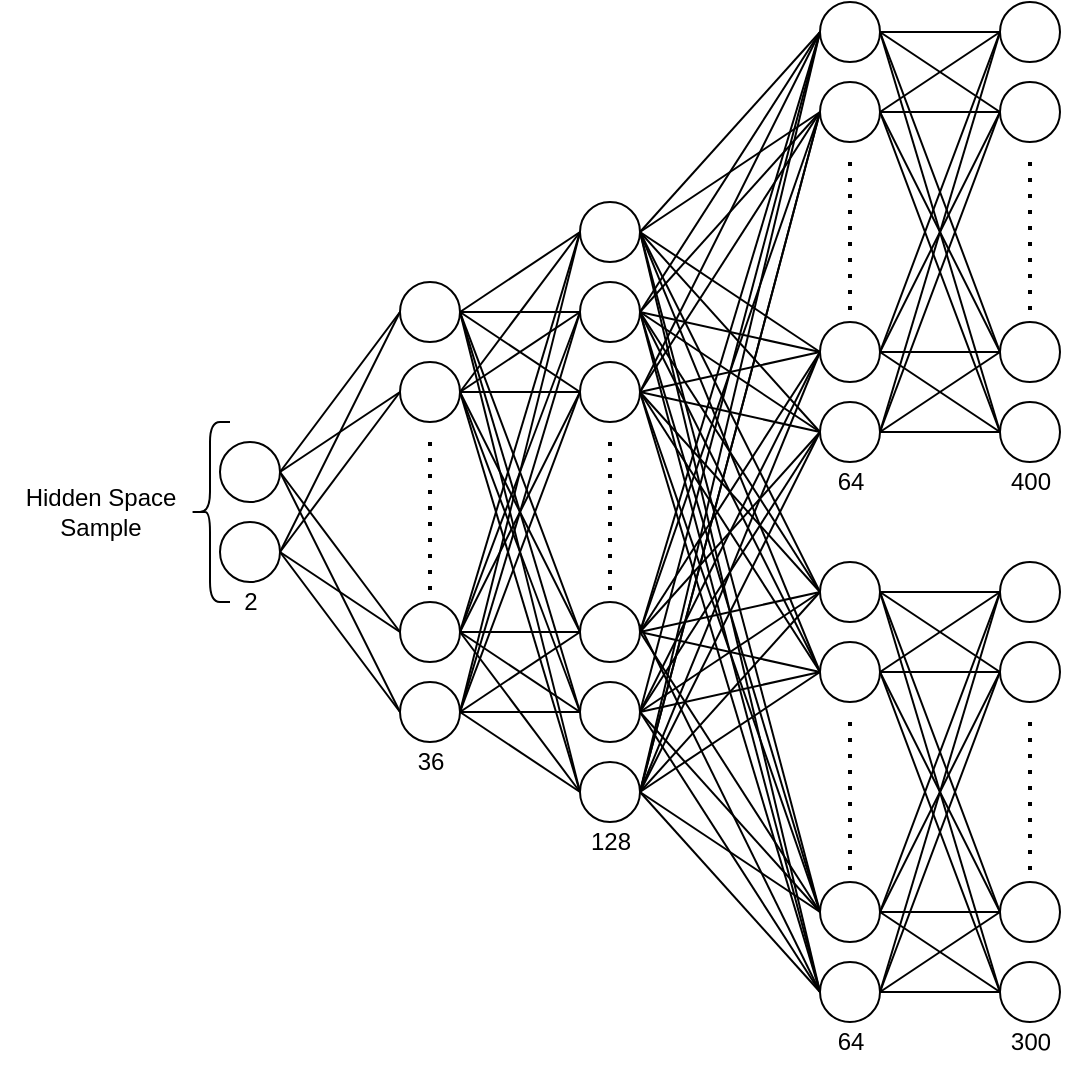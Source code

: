 <mxfile version="17.4.6" type="device"><diagram id="IT5cxqpzOePFAuqnnDEL" name="Page-1"><mxGraphModel dx="1391" dy="895" grid="1" gridSize="10" guides="1" tooltips="1" connect="1" arrows="1" fold="1" page="1" pageScale="1" pageWidth="850" pageHeight="1100" math="0" shadow="0"><root><mxCell id="0"/><mxCell id="1" parent="0"/><mxCell id="Af3gQyIuEF3kAwxrog7w-8" value="" style="group;rotation=-180;" parent="1" vertex="1" connectable="0"><mxGeometry x="330" y="140" width="30" height="110" as="geometry"/></mxCell><mxCell id="Af3gQyIuEF3kAwxrog7w-4" value="" style="ellipse;whiteSpace=wrap;html=1;aspect=fixed;rotation=-180;" parent="Af3gQyIuEF3kAwxrog7w-8" vertex="1"><mxGeometry y="80" width="30" height="30" as="geometry"/></mxCell><mxCell id="Af3gQyIuEF3kAwxrog7w-5" value="" style="ellipse;whiteSpace=wrap;html=1;aspect=fixed;rotation=-180;" parent="Af3gQyIuEF3kAwxrog7w-8" vertex="1"><mxGeometry y="40" width="30" height="30" as="geometry"/></mxCell><mxCell id="Af3gQyIuEF3kAwxrog7w-6" value="" style="ellipse;whiteSpace=wrap;html=1;aspect=fixed;rotation=-180;" parent="Af3gQyIuEF3kAwxrog7w-8" vertex="1"><mxGeometry width="30" height="30" as="geometry"/></mxCell><mxCell id="Af3gQyIuEF3kAwxrog7w-9" value="" style="group;rotation=-180;" parent="1" vertex="1" connectable="0"><mxGeometry x="330" y="340" width="30" height="110" as="geometry"/></mxCell><mxCell id="Af3gQyIuEF3kAwxrog7w-1" value="" style="ellipse;whiteSpace=wrap;html=1;aspect=fixed;rotation=-180;" parent="Af3gQyIuEF3kAwxrog7w-9" vertex="1"><mxGeometry y="80" width="30" height="30" as="geometry"/></mxCell><mxCell id="Af3gQyIuEF3kAwxrog7w-2" value="" style="ellipse;whiteSpace=wrap;html=1;aspect=fixed;rotation=-180;" parent="Af3gQyIuEF3kAwxrog7w-9" vertex="1"><mxGeometry y="40" width="30" height="30" as="geometry"/></mxCell><mxCell id="Af3gQyIuEF3kAwxrog7w-3" value="" style="ellipse;whiteSpace=wrap;html=1;aspect=fixed;rotation=-180;" parent="Af3gQyIuEF3kAwxrog7w-9" vertex="1"><mxGeometry width="30" height="30" as="geometry"/></mxCell><mxCell id="Af3gQyIuEF3kAwxrog7w-10" value="" style="endArrow=none;dashed=1;html=1;dashPattern=1 3;strokeWidth=2;rounded=0;" parent="1" edge="1"><mxGeometry width="50" height="50" relative="1" as="geometry"><mxPoint x="345" y="260" as="sourcePoint"/><mxPoint x="345" y="340" as="targetPoint"/></mxGeometry></mxCell><mxCell id="Af3gQyIuEF3kAwxrog7w-144" style="edgeStyle=none;orthogonalLoop=1;jettySize=auto;html=1;exitX=1;exitY=0.5;exitDx=0;exitDy=0;entryX=0;entryY=0.5;entryDx=0;entryDy=0;endArrow=none;endFill=0;strokeColor=default;" parent="1" source="Af3gQyIuEF3kAwxrog7w-31" target="Af3gQyIuEF3kAwxrog7w-4" edge="1"><mxGeometry relative="1" as="geometry"/></mxCell><mxCell id="Af3gQyIuEF3kAwxrog7w-156" style="edgeStyle=none;orthogonalLoop=1;jettySize=auto;html=1;exitX=1;exitY=0.5;exitDx=0;exitDy=0;entryX=0;entryY=0.5;entryDx=0;entryDy=0;endArrow=none;endFill=0;strokeColor=default;" parent="1" source="Af3gQyIuEF3kAwxrog7w-31" target="Af3gQyIuEF3kAwxrog7w-5" edge="1"><mxGeometry relative="1" as="geometry"/></mxCell><mxCell id="Af3gQyIuEF3kAwxrog7w-157" style="edgeStyle=none;orthogonalLoop=1;jettySize=auto;html=1;exitX=1;exitY=0.5;exitDx=0;exitDy=0;entryX=0;entryY=0.5;entryDx=0;entryDy=0;endArrow=none;endFill=0;strokeColor=default;" parent="1" source="Af3gQyIuEF3kAwxrog7w-31" target="Af3gQyIuEF3kAwxrog7w-6" edge="1"><mxGeometry relative="1" as="geometry"/></mxCell><mxCell id="Af3gQyIuEF3kAwxrog7w-158" style="edgeStyle=none;orthogonalLoop=1;jettySize=auto;html=1;exitX=1;exitY=0.5;exitDx=0;exitDy=0;entryX=0;entryY=0.5;entryDx=0;entryDy=0;endArrow=none;endFill=0;strokeColor=default;" parent="1" source="Af3gQyIuEF3kAwxrog7w-31" target="Af3gQyIuEF3kAwxrog7w-3" edge="1"><mxGeometry relative="1" as="geometry"/></mxCell><mxCell id="Af3gQyIuEF3kAwxrog7w-159" style="edgeStyle=none;orthogonalLoop=1;jettySize=auto;html=1;exitX=1;exitY=0.5;exitDx=0;exitDy=0;entryX=0;entryY=0.5;entryDx=0;entryDy=0;endArrow=none;endFill=0;strokeColor=default;" parent="1" source="Af3gQyIuEF3kAwxrog7w-31" target="Af3gQyIuEF3kAwxrog7w-2" edge="1"><mxGeometry relative="1" as="geometry"/></mxCell><mxCell id="Af3gQyIuEF3kAwxrog7w-160" style="edgeStyle=none;orthogonalLoop=1;jettySize=auto;html=1;exitX=1;exitY=0.5;exitDx=0;exitDy=0;entryX=0;entryY=0.5;entryDx=0;entryDy=0;endArrow=none;endFill=0;strokeColor=default;" parent="1" source="Af3gQyIuEF3kAwxrog7w-31" target="Af3gQyIuEF3kAwxrog7w-1" edge="1"><mxGeometry relative="1" as="geometry"/></mxCell><mxCell id="Af3gQyIuEF3kAwxrog7w-31" value="" style="ellipse;whiteSpace=wrap;html=1;aspect=fixed;rotation=-180;" parent="1" vertex="1"><mxGeometry x="450" y="360" width="30" height="30" as="geometry"/></mxCell><mxCell id="Af3gQyIuEF3kAwxrog7w-136" style="edgeStyle=none;orthogonalLoop=1;jettySize=auto;html=1;exitX=1;exitY=0.5;exitDx=0;exitDy=0;entryX=0;entryY=0.5;entryDx=0;entryDy=0;endArrow=none;endFill=0;strokeColor=default;" parent="1" source="Af3gQyIuEF3kAwxrog7w-32" target="Af3gQyIuEF3kAwxrog7w-6" edge="1"><mxGeometry relative="1" as="geometry"/></mxCell><mxCell id="Af3gQyIuEF3kAwxrog7w-137" style="edgeStyle=none;orthogonalLoop=1;jettySize=auto;html=1;exitX=1;exitY=0.5;exitDx=0;exitDy=0;entryX=0;entryY=0.5;entryDx=0;entryDy=0;endArrow=none;endFill=0;strokeColor=default;" parent="1" source="Af3gQyIuEF3kAwxrog7w-32" target="Af3gQyIuEF3kAwxrog7w-5" edge="1"><mxGeometry relative="1" as="geometry"/></mxCell><mxCell id="Af3gQyIuEF3kAwxrog7w-138" style="edgeStyle=none;orthogonalLoop=1;jettySize=auto;html=1;exitX=1;exitY=0.5;exitDx=0;exitDy=0;entryX=0;entryY=0.5;entryDx=0;entryDy=0;endArrow=none;endFill=0;strokeColor=default;" parent="1" source="Af3gQyIuEF3kAwxrog7w-32" target="Af3gQyIuEF3kAwxrog7w-4" edge="1"><mxGeometry relative="1" as="geometry"/></mxCell><mxCell id="Af3gQyIuEF3kAwxrog7w-139" style="edgeStyle=none;orthogonalLoop=1;jettySize=auto;html=1;exitX=1;exitY=0.5;exitDx=0;exitDy=0;entryX=0;entryY=0.5;entryDx=0;entryDy=0;endArrow=none;endFill=0;strokeColor=default;" parent="1" source="Af3gQyIuEF3kAwxrog7w-32" target="Af3gQyIuEF3kAwxrog7w-3" edge="1"><mxGeometry relative="1" as="geometry"/></mxCell><mxCell id="Af3gQyIuEF3kAwxrog7w-140" style="edgeStyle=none;orthogonalLoop=1;jettySize=auto;html=1;exitX=1;exitY=0.5;exitDx=0;exitDy=0;entryX=0;entryY=0.5;entryDx=0;entryDy=0;endArrow=none;endFill=0;strokeColor=default;" parent="1" source="Af3gQyIuEF3kAwxrog7w-32" target="Af3gQyIuEF3kAwxrog7w-2" edge="1"><mxGeometry relative="1" as="geometry"/></mxCell><mxCell id="Af3gQyIuEF3kAwxrog7w-141" style="edgeStyle=none;orthogonalLoop=1;jettySize=auto;html=1;exitX=1;exitY=0.5;exitDx=0;exitDy=0;entryX=0;entryY=0.5;entryDx=0;entryDy=0;endArrow=none;endFill=0;strokeColor=default;" parent="1" source="Af3gQyIuEF3kAwxrog7w-32" target="Af3gQyIuEF3kAwxrog7w-1" edge="1"><mxGeometry relative="1" as="geometry"/></mxCell><mxCell id="Af3gQyIuEF3kAwxrog7w-32" value="" style="ellipse;whiteSpace=wrap;html=1;aspect=fixed;rotation=-180;" parent="1" vertex="1"><mxGeometry x="450" y="320" width="30" height="30" as="geometry"/></mxCell><mxCell id="Af3gQyIuEF3kAwxrog7w-142" style="edgeStyle=none;orthogonalLoop=1;jettySize=auto;html=1;exitX=1;exitY=0.5;exitDx=0;exitDy=0;entryX=0;entryY=0.5;entryDx=0;entryDy=0;endArrow=none;endFill=0;strokeColor=default;" parent="1" source="Af3gQyIuEF3kAwxrog7w-33" target="Af3gQyIuEF3kAwxrog7w-6" edge="1"><mxGeometry relative="1" as="geometry"/></mxCell><mxCell id="Af3gQyIuEF3kAwxrog7w-145" style="edgeStyle=none;orthogonalLoop=1;jettySize=auto;html=1;exitX=1;exitY=0.5;exitDx=0;exitDy=0;endArrow=none;endFill=0;strokeColor=default;entryX=0.014;entryY=0.633;entryDx=0;entryDy=0;entryPerimeter=0;" parent="1" source="Af3gQyIuEF3kAwxrog7w-33" target="Af3gQyIuEF3kAwxrog7w-3" edge="1"><mxGeometry relative="1" as="geometry"><mxPoint x="400" y="330" as="targetPoint"/></mxGeometry></mxCell><mxCell id="Af3gQyIuEF3kAwxrog7w-146" style="edgeStyle=none;orthogonalLoop=1;jettySize=auto;html=1;exitX=1;exitY=0.5;exitDx=0;exitDy=0;entryX=0;entryY=0.5;entryDx=0;entryDy=0;endArrow=none;endFill=0;strokeColor=default;" parent="1" source="Af3gQyIuEF3kAwxrog7w-33" target="Af3gQyIuEF3kAwxrog7w-2" edge="1"><mxGeometry relative="1" as="geometry"/></mxCell><mxCell id="Af3gQyIuEF3kAwxrog7w-147" style="edgeStyle=none;orthogonalLoop=1;jettySize=auto;html=1;exitX=1;exitY=0.5;exitDx=0;exitDy=0;entryX=0;entryY=0.5;entryDx=0;entryDy=0;endArrow=none;endFill=0;strokeColor=default;" parent="1" source="Af3gQyIuEF3kAwxrog7w-33" target="Af3gQyIuEF3kAwxrog7w-1" edge="1"><mxGeometry relative="1" as="geometry"/></mxCell><mxCell id="Af3gQyIuEF3kAwxrog7w-148" style="edgeStyle=none;orthogonalLoop=1;jettySize=auto;html=1;exitX=1;exitY=0.5;exitDx=0;exitDy=0;entryX=0;entryY=0.5;entryDx=0;entryDy=0;endArrow=none;endFill=0;strokeColor=default;" parent="1" source="Af3gQyIuEF3kAwxrog7w-33" target="Af3gQyIuEF3kAwxrog7w-4" edge="1"><mxGeometry relative="1" as="geometry"/></mxCell><mxCell id="Af3gQyIuEF3kAwxrog7w-149" style="edgeStyle=none;orthogonalLoop=1;jettySize=auto;html=1;exitX=1;exitY=0.5;exitDx=0;exitDy=0;entryX=0;entryY=0.5;entryDx=0;entryDy=0;endArrow=none;endFill=0;strokeColor=default;" parent="1" source="Af3gQyIuEF3kAwxrog7w-33" target="Af3gQyIuEF3kAwxrog7w-5" edge="1"><mxGeometry relative="1" as="geometry"/></mxCell><mxCell id="Af3gQyIuEF3kAwxrog7w-33" value="" style="ellipse;whiteSpace=wrap;html=1;aspect=fixed;rotation=-180;" parent="1" vertex="1"><mxGeometry x="450" y="520" width="30" height="30" as="geometry"/></mxCell><mxCell id="Af3gQyIuEF3kAwxrog7w-143" style="edgeStyle=none;orthogonalLoop=1;jettySize=auto;html=1;exitX=1;exitY=0.5;exitDx=0;exitDy=0;entryX=0;entryY=0.5;entryDx=0;entryDy=0;endArrow=none;endFill=0;strokeColor=default;" parent="1" source="Af3gQyIuEF3kAwxrog7w-34" target="Af3gQyIuEF3kAwxrog7w-5" edge="1"><mxGeometry relative="1" as="geometry"/></mxCell><mxCell id="Af3gQyIuEF3kAwxrog7w-150" style="edgeStyle=none;orthogonalLoop=1;jettySize=auto;html=1;exitX=1;exitY=0.5;exitDx=0;exitDy=0;entryX=0;entryY=0.5;entryDx=0;entryDy=0;endArrow=none;endFill=0;strokeColor=default;" parent="1" source="Af3gQyIuEF3kAwxrog7w-34" target="Af3gQyIuEF3kAwxrog7w-6" edge="1"><mxGeometry relative="1" as="geometry"/></mxCell><mxCell id="Af3gQyIuEF3kAwxrog7w-152" style="edgeStyle=none;orthogonalLoop=1;jettySize=auto;html=1;exitX=1;exitY=0.5;exitDx=0;exitDy=0;entryX=0;entryY=0.5;entryDx=0;entryDy=0;endArrow=none;endFill=0;strokeColor=default;" parent="1" source="Af3gQyIuEF3kAwxrog7w-34" target="Af3gQyIuEF3kAwxrog7w-4" edge="1"><mxGeometry relative="1" as="geometry"/></mxCell><mxCell id="Af3gQyIuEF3kAwxrog7w-153" style="edgeStyle=none;orthogonalLoop=1;jettySize=auto;html=1;exitX=1;exitY=0.5;exitDx=0;exitDy=0;entryX=0;entryY=0.5;entryDx=0;entryDy=0;endArrow=none;endFill=0;strokeColor=default;" parent="1" source="Af3gQyIuEF3kAwxrog7w-34" target="Af3gQyIuEF3kAwxrog7w-1" edge="1"><mxGeometry relative="1" as="geometry"/></mxCell><mxCell id="Af3gQyIuEF3kAwxrog7w-154" style="edgeStyle=none;orthogonalLoop=1;jettySize=auto;html=1;exitX=1;exitY=0.5;exitDx=0;exitDy=0;entryX=0;entryY=0.5;entryDx=0;entryDy=0;endArrow=none;endFill=0;strokeColor=default;" parent="1" source="Af3gQyIuEF3kAwxrog7w-34" target="Af3gQyIuEF3kAwxrog7w-2" edge="1"><mxGeometry relative="1" as="geometry"/></mxCell><mxCell id="Af3gQyIuEF3kAwxrog7w-155" style="edgeStyle=none;orthogonalLoop=1;jettySize=auto;html=1;exitX=1;exitY=0.5;exitDx=0;exitDy=0;entryX=0;entryY=0.5;entryDx=0;entryDy=0;endArrow=none;endFill=0;strokeColor=default;" parent="1" source="Af3gQyIuEF3kAwxrog7w-34" target="Af3gQyIuEF3kAwxrog7w-3" edge="1"><mxGeometry relative="1" as="geometry"/></mxCell><mxCell id="Af3gQyIuEF3kAwxrog7w-34" value="" style="ellipse;whiteSpace=wrap;html=1;aspect=fixed;rotation=-180;" parent="1" vertex="1"><mxGeometry x="450" y="480" width="30" height="30" as="geometry"/></mxCell><mxCell id="Af3gQyIuEF3kAwxrog7w-35" value="" style="endArrow=none;dashed=1;html=1;dashPattern=1 3;strokeWidth=2;rounded=0;" parent="1" edge="1"><mxGeometry width="50" height="50" relative="1" as="geometry"><mxPoint x="465" y="400" as="sourcePoint"/><mxPoint x="465" y="480" as="targetPoint"/></mxGeometry></mxCell><mxCell id="Af3gQyIuEF3kAwxrog7w-72" style="edgeStyle=none;orthogonalLoop=1;jettySize=auto;html=1;exitX=1;exitY=0.5;exitDx=0;exitDy=0;entryX=0;entryY=0.5;entryDx=0;entryDy=0;endArrow=none;endFill=0;strokeColor=default;" parent="1" source="Af3gQyIuEF3kAwxrog7w-41" target="Af3gQyIuEF3kAwxrog7w-33" edge="1"><mxGeometry relative="1" as="geometry"/></mxCell><mxCell id="Af3gQyIuEF3kAwxrog7w-73" style="edgeStyle=none;orthogonalLoop=1;jettySize=auto;html=1;exitX=1;exitY=0.5;exitDx=0;exitDy=0;entryX=0;entryY=0.5;entryDx=0;entryDy=0;endArrow=none;endFill=0;strokeColor=default;" parent="1" source="Af3gQyIuEF3kAwxrog7w-41" target="Af3gQyIuEF3kAwxrog7w-34" edge="1"><mxGeometry relative="1" as="geometry"/></mxCell><mxCell id="Af3gQyIuEF3kAwxrog7w-74" style="edgeStyle=none;orthogonalLoop=1;jettySize=auto;html=1;exitX=1;exitY=0.5;exitDx=0;exitDy=0;entryX=0;entryY=0.5;entryDx=0;entryDy=0;endArrow=none;endFill=0;strokeColor=default;" parent="1" source="Af3gQyIuEF3kAwxrog7w-41" target="Af3gQyIuEF3kAwxrog7w-31" edge="1"><mxGeometry relative="1" as="geometry"/></mxCell><mxCell id="Af3gQyIuEF3kAwxrog7w-76" style="edgeStyle=none;orthogonalLoop=1;jettySize=auto;html=1;exitX=1;exitY=0.5;exitDx=0;exitDy=0;entryX=0;entryY=0.5;entryDx=0;entryDy=0;endArrow=none;endFill=0;strokeColor=default;" parent="1" source="Af3gQyIuEF3kAwxrog7w-41" target="Af3gQyIuEF3kAwxrog7w-32" edge="1"><mxGeometry relative="1" as="geometry"/></mxCell><mxCell id="Af3gQyIuEF3kAwxrog7w-41" value="" style="ellipse;whiteSpace=wrap;html=1;aspect=fixed;rotation=-180;" parent="1" vertex="1"><mxGeometry x="540" y="360" width="30" height="30" as="geometry"/></mxCell><mxCell id="Af3gQyIuEF3kAwxrog7w-77" style="edgeStyle=none;orthogonalLoop=1;jettySize=auto;html=1;exitX=1;exitY=0.5;exitDx=0;exitDy=0;entryX=0;entryY=0.5;entryDx=0;entryDy=0;endArrow=none;endFill=0;strokeColor=default;" parent="1" source="Af3gQyIuEF3kAwxrog7w-42" target="Af3gQyIuEF3kAwxrog7w-32" edge="1"><mxGeometry relative="1" as="geometry"/></mxCell><mxCell id="Af3gQyIuEF3kAwxrog7w-78" style="edgeStyle=none;orthogonalLoop=1;jettySize=auto;html=1;exitX=1;exitY=0.5;exitDx=0;exitDy=0;entryX=0;entryY=0.5;entryDx=0;entryDy=0;endArrow=none;endFill=0;strokeColor=default;" parent="1" source="Af3gQyIuEF3kAwxrog7w-42" target="Af3gQyIuEF3kAwxrog7w-31" edge="1"><mxGeometry relative="1" as="geometry"/></mxCell><mxCell id="Af3gQyIuEF3kAwxrog7w-79" style="edgeStyle=none;orthogonalLoop=1;jettySize=auto;html=1;exitX=1;exitY=0.5;exitDx=0;exitDy=0;entryX=0;entryY=0.5;entryDx=0;entryDy=0;endArrow=none;endFill=0;strokeColor=default;" parent="1" source="Af3gQyIuEF3kAwxrog7w-42" target="Af3gQyIuEF3kAwxrog7w-34" edge="1"><mxGeometry relative="1" as="geometry"/></mxCell><mxCell id="Af3gQyIuEF3kAwxrog7w-80" style="edgeStyle=none;orthogonalLoop=1;jettySize=auto;html=1;exitX=1;exitY=0.5;exitDx=0;exitDy=0;entryX=0;entryY=0.5;entryDx=0;entryDy=0;endArrow=none;endFill=0;strokeColor=default;" parent="1" source="Af3gQyIuEF3kAwxrog7w-42" target="Af3gQyIuEF3kAwxrog7w-33" edge="1"><mxGeometry relative="1" as="geometry"/></mxCell><mxCell id="Af3gQyIuEF3kAwxrog7w-42" value="" style="ellipse;whiteSpace=wrap;html=1;aspect=fixed;rotation=-180;" parent="1" vertex="1"><mxGeometry x="540" y="320" width="30" height="30" as="geometry"/></mxCell><mxCell id="Af3gQyIuEF3kAwxrog7w-43" value="" style="ellipse;whiteSpace=wrap;html=1;aspect=fixed;rotation=-180;" parent="1" vertex="1"><mxGeometry x="540" y="520" width="30" height="30" as="geometry"/></mxCell><mxCell id="Af3gQyIuEF3kAwxrog7w-68" style="orthogonalLoop=1;jettySize=auto;html=1;exitX=1;exitY=0.5;exitDx=0;exitDy=0;entryX=0;entryY=0.5;entryDx=0;entryDy=0;strokeColor=default;endArrow=none;endFill=0;" parent="1" source="Af3gQyIuEF3kAwxrog7w-44" target="Af3gQyIuEF3kAwxrog7w-31" edge="1"><mxGeometry relative="1" as="geometry"/></mxCell><mxCell id="Af3gQyIuEF3kAwxrog7w-69" style="edgeStyle=none;orthogonalLoop=1;jettySize=auto;html=1;exitX=1;exitY=0.5;exitDx=0;exitDy=0;entryX=0;entryY=0.5;entryDx=0;entryDy=0;endArrow=none;endFill=0;strokeColor=default;" parent="1" source="Af3gQyIuEF3kAwxrog7w-44" target="Af3gQyIuEF3kAwxrog7w-33" edge="1"><mxGeometry relative="1" as="geometry"/></mxCell><mxCell id="Af3gQyIuEF3kAwxrog7w-70" style="edgeStyle=none;orthogonalLoop=1;jettySize=auto;html=1;exitX=1;exitY=0.5;exitDx=0;exitDy=0;entryX=0;entryY=0.5;entryDx=0;entryDy=0;endArrow=none;endFill=0;strokeColor=default;" parent="1" source="Af3gQyIuEF3kAwxrog7w-44" target="Af3gQyIuEF3kAwxrog7w-34" edge="1"><mxGeometry relative="1" as="geometry"/></mxCell><mxCell id="Af3gQyIuEF3kAwxrog7w-71" style="edgeStyle=none;orthogonalLoop=1;jettySize=auto;html=1;exitX=1;exitY=0.5;exitDx=0;exitDy=0;entryX=0;entryY=0.5;entryDx=0;entryDy=0;endArrow=none;endFill=0;strokeColor=default;" parent="1" source="Af3gQyIuEF3kAwxrog7w-44" target="Af3gQyIuEF3kAwxrog7w-32" edge="1"><mxGeometry relative="1" as="geometry"/></mxCell><mxCell id="Af3gQyIuEF3kAwxrog7w-44" value="" style="ellipse;whiteSpace=wrap;html=1;aspect=fixed;rotation=-180;" parent="1" vertex="1"><mxGeometry x="540" y="480" width="30" height="30" as="geometry"/></mxCell><mxCell id="Af3gQyIuEF3kAwxrog7w-45" value="" style="endArrow=none;dashed=1;html=1;dashPattern=1 3;strokeWidth=2;rounded=0;" parent="1" edge="1"><mxGeometry width="50" height="50" relative="1" as="geometry"><mxPoint x="555" y="400" as="sourcePoint"/><mxPoint x="555" y="480" as="targetPoint"/></mxGeometry></mxCell><mxCell id="Af3gQyIuEF3kAwxrog7w-51" value="" style="ellipse;whiteSpace=wrap;html=1;aspect=fixed;rotation=-180;" parent="1" vertex="1"><mxGeometry x="240" y="220" width="30" height="30" as="geometry"/></mxCell><mxCell id="Af3gQyIuEF3kAwxrog7w-52" value="" style="ellipse;whiteSpace=wrap;html=1;aspect=fixed;rotation=-180;" parent="1" vertex="1"><mxGeometry x="240" y="180" width="30" height="30" as="geometry"/></mxCell><mxCell id="Af3gQyIuEF3kAwxrog7w-53" value="" style="ellipse;whiteSpace=wrap;html=1;aspect=fixed;rotation=-180;" parent="1" vertex="1"><mxGeometry x="240" y="380" width="30" height="30" as="geometry"/></mxCell><mxCell id="Af3gQyIuEF3kAwxrog7w-54" value="" style="ellipse;whiteSpace=wrap;html=1;aspect=fixed;rotation=-180;" parent="1" vertex="1"><mxGeometry x="240" y="340" width="30" height="30" as="geometry"/></mxCell><mxCell id="Af3gQyIuEF3kAwxrog7w-55" value="" style="endArrow=none;dashed=1;html=1;dashPattern=1 3;strokeWidth=2;rounded=0;" parent="1" edge="1"><mxGeometry width="50" height="50" relative="1" as="geometry"><mxPoint x="255" y="260" as="sourcePoint"/><mxPoint x="255" y="340" as="targetPoint"/></mxGeometry></mxCell><mxCell id="Af3gQyIuEF3kAwxrog7w-62" value="" style="endArrow=none;html=1;rounded=0;exitX=1;exitY=0.5;exitDx=0;exitDy=0;entryX=0;entryY=0.5;entryDx=0;entryDy=0;" parent="1" source="Af3gQyIuEF3kAwxrog7w-43" target="Af3gQyIuEF3kAwxrog7w-33" edge="1"><mxGeometry width="50" height="50" relative="1" as="geometry"><mxPoint x="370" y="350" as="sourcePoint"/><mxPoint x="320" y="400" as="targetPoint"/></mxGeometry></mxCell><mxCell id="Af3gQyIuEF3kAwxrog7w-64" value="" style="endArrow=none;html=1;rounded=0;exitX=1;exitY=0.5;exitDx=0;exitDy=0;entryX=0;entryY=0.5;entryDx=0;entryDy=0;" parent="1" source="Af3gQyIuEF3kAwxrog7w-43" target="Af3gQyIuEF3kAwxrog7w-34" edge="1"><mxGeometry width="50" height="50" relative="1" as="geometry"><mxPoint x="370" y="350" as="sourcePoint"/><mxPoint x="320" y="400" as="targetPoint"/></mxGeometry></mxCell><mxCell id="Af3gQyIuEF3kAwxrog7w-65" value="" style="endArrow=none;html=1;rounded=0;exitX=1;exitY=0.5;exitDx=0;exitDy=0;entryX=0;entryY=0.5;entryDx=0;entryDy=0;" parent="1" source="Af3gQyIuEF3kAwxrog7w-43" target="Af3gQyIuEF3kAwxrog7w-31" edge="1"><mxGeometry width="50" height="50" relative="1" as="geometry"><mxPoint x="530" y="525" as="sourcePoint"/><mxPoint x="470" y="485" as="targetPoint"/></mxGeometry></mxCell><mxCell id="Af3gQyIuEF3kAwxrog7w-66" value="" style="endArrow=none;html=1;rounded=0;exitX=1;exitY=0.5;exitDx=0;exitDy=0;entryX=0;entryY=0.5;entryDx=0;entryDy=0;" parent="1" source="Af3gQyIuEF3kAwxrog7w-43" target="Af3gQyIuEF3kAwxrog7w-32" edge="1"><mxGeometry width="50" height="50" relative="1" as="geometry"><mxPoint x="530" y="525" as="sourcePoint"/><mxPoint x="470" y="365" as="targetPoint"/></mxGeometry></mxCell><mxCell id="Af3gQyIuEF3kAwxrog7w-117" style="edgeStyle=none;orthogonalLoop=1;jettySize=auto;html=1;exitX=1;exitY=0.5;exitDx=0;exitDy=0;entryX=0;entryY=0.5;entryDx=0;entryDy=0;endArrow=none;endFill=0;strokeColor=default;" parent="1" source="Af3gQyIuEF3kAwxrog7w-81" target="Af3gQyIuEF3kAwxrog7w-6" edge="1"><mxGeometry relative="1" as="geometry"/></mxCell><mxCell id="Af3gQyIuEF3kAwxrog7w-118" style="edgeStyle=none;orthogonalLoop=1;jettySize=auto;html=1;exitX=1;exitY=0.5;exitDx=0;exitDy=0;entryX=0;entryY=0.5;entryDx=0;entryDy=0;endArrow=none;endFill=0;strokeColor=default;" parent="1" source="Af3gQyIuEF3kAwxrog7w-81" target="Af3gQyIuEF3kAwxrog7w-5" edge="1"><mxGeometry relative="1" as="geometry"/></mxCell><mxCell id="Af3gQyIuEF3kAwxrog7w-119" style="edgeStyle=none;orthogonalLoop=1;jettySize=auto;html=1;exitX=1;exitY=0.5;exitDx=0;exitDy=0;entryX=0;entryY=0.5;entryDx=0;entryDy=0;endArrow=none;endFill=0;strokeColor=default;" parent="1" source="Af3gQyIuEF3kAwxrog7w-81" target="Af3gQyIuEF3kAwxrog7w-4" edge="1"><mxGeometry relative="1" as="geometry"/></mxCell><mxCell id="Af3gQyIuEF3kAwxrog7w-120" style="edgeStyle=none;orthogonalLoop=1;jettySize=auto;html=1;exitX=1;exitY=0.5;exitDx=0;exitDy=0;entryX=0;entryY=0.5;entryDx=0;entryDy=0;endArrow=none;endFill=0;strokeColor=default;" parent="1" source="Af3gQyIuEF3kAwxrog7w-81" target="Af3gQyIuEF3kAwxrog7w-3" edge="1"><mxGeometry relative="1" as="geometry"/></mxCell><mxCell id="Af3gQyIuEF3kAwxrog7w-121" style="edgeStyle=none;orthogonalLoop=1;jettySize=auto;html=1;exitX=1;exitY=0.5;exitDx=0;exitDy=0;endArrow=none;endFill=0;strokeColor=default;entryX=0;entryY=0.5;entryDx=0;entryDy=0;" parent="1" source="Af3gQyIuEF3kAwxrog7w-81" target="Af3gQyIuEF3kAwxrog7w-1" edge="1"><mxGeometry relative="1" as="geometry"><mxPoint x="390" y="390" as="targetPoint"/></mxGeometry></mxCell><mxCell id="Af3gQyIuEF3kAwxrog7w-122" style="edgeStyle=none;orthogonalLoop=1;jettySize=auto;html=1;exitX=1;exitY=0.5;exitDx=0;exitDy=0;entryX=0;entryY=0.5;entryDx=0;entryDy=0;endArrow=none;endFill=0;strokeColor=default;" parent="1" source="Af3gQyIuEF3kAwxrog7w-81" target="Af3gQyIuEF3kAwxrog7w-1" edge="1"><mxGeometry relative="1" as="geometry"/></mxCell><mxCell id="Af3gQyIuEF3kAwxrog7w-81" value="" style="ellipse;whiteSpace=wrap;html=1;aspect=fixed;rotation=-180;" parent="1" vertex="1"><mxGeometry x="450" y="80" width="30" height="30" as="geometry"/></mxCell><mxCell id="Af3gQyIuEF3kAwxrog7w-109" style="edgeStyle=none;orthogonalLoop=1;jettySize=auto;html=1;exitX=1;exitY=0.5;exitDx=0;exitDy=0;entryX=0;entryY=0.5;entryDx=0;entryDy=0;endArrow=none;endFill=0;strokeColor=default;" parent="1" source="Af3gQyIuEF3kAwxrog7w-82" target="Af3gQyIuEF3kAwxrog7w-6" edge="1"><mxGeometry relative="1" as="geometry"/></mxCell><mxCell id="Af3gQyIuEF3kAwxrog7w-111" style="edgeStyle=none;orthogonalLoop=1;jettySize=auto;html=1;exitX=1;exitY=0.5;exitDx=0;exitDy=0;entryX=0;entryY=0.5;entryDx=0;entryDy=0;endArrow=none;endFill=0;strokeColor=default;" parent="1" source="Af3gQyIuEF3kAwxrog7w-82" target="Af3gQyIuEF3kAwxrog7w-5" edge="1"><mxGeometry relative="1" as="geometry"/></mxCell><mxCell id="Af3gQyIuEF3kAwxrog7w-112" style="edgeStyle=none;orthogonalLoop=1;jettySize=auto;html=1;exitX=1;exitY=0.5;exitDx=0;exitDy=0;entryX=0;entryY=0.5;entryDx=0;entryDy=0;endArrow=none;endFill=0;strokeColor=default;" parent="1" source="Af3gQyIuEF3kAwxrog7w-82" target="Af3gQyIuEF3kAwxrog7w-4" edge="1"><mxGeometry relative="1" as="geometry"/></mxCell><mxCell id="Af3gQyIuEF3kAwxrog7w-113" style="edgeStyle=none;orthogonalLoop=1;jettySize=auto;html=1;exitX=1;exitY=0.5;exitDx=0;exitDy=0;entryX=0;entryY=0.5;entryDx=0;entryDy=0;endArrow=none;endFill=0;strokeColor=default;" parent="1" source="Af3gQyIuEF3kAwxrog7w-82" target="Af3gQyIuEF3kAwxrog7w-3" edge="1"><mxGeometry relative="1" as="geometry"/></mxCell><mxCell id="Af3gQyIuEF3kAwxrog7w-114" style="edgeStyle=none;orthogonalLoop=1;jettySize=auto;html=1;exitX=1;exitY=0.5;exitDx=0;exitDy=0;entryX=0;entryY=0.5;entryDx=0;entryDy=0;endArrow=none;endFill=0;strokeColor=default;" parent="1" source="Af3gQyIuEF3kAwxrog7w-82" target="Af3gQyIuEF3kAwxrog7w-2" edge="1"><mxGeometry relative="1" as="geometry"/></mxCell><mxCell id="Af3gQyIuEF3kAwxrog7w-115" style="edgeStyle=none;orthogonalLoop=1;jettySize=auto;html=1;exitX=1;exitY=0.5;exitDx=0;exitDy=0;entryX=0;entryY=0.5;entryDx=0;entryDy=0;endArrow=none;endFill=0;strokeColor=default;" parent="1" source="Af3gQyIuEF3kAwxrog7w-82" target="Af3gQyIuEF3kAwxrog7w-1" edge="1"><mxGeometry relative="1" as="geometry"/></mxCell><mxCell id="Af3gQyIuEF3kAwxrog7w-82" value="" style="ellipse;whiteSpace=wrap;html=1;aspect=fixed;rotation=-180;" parent="1" vertex="1"><mxGeometry x="450" y="40" width="30" height="30" as="geometry"/></mxCell><mxCell id="Af3gQyIuEF3kAwxrog7w-129" style="edgeStyle=none;orthogonalLoop=1;jettySize=auto;html=1;exitX=1;exitY=0.5;exitDx=0;exitDy=0;entryX=0;entryY=0.5;entryDx=0;entryDy=0;endArrow=none;endFill=0;strokeColor=default;" parent="1" source="Af3gQyIuEF3kAwxrog7w-83" target="Af3gQyIuEF3kAwxrog7w-6" edge="1"><mxGeometry relative="1" as="geometry"/></mxCell><mxCell id="Af3gQyIuEF3kAwxrog7w-130" style="edgeStyle=none;orthogonalLoop=1;jettySize=auto;html=1;exitX=1;exitY=0.5;exitDx=0;exitDy=0;entryX=0;entryY=0.5;entryDx=0;entryDy=0;endArrow=none;endFill=0;strokeColor=default;" parent="1" source="Af3gQyIuEF3kAwxrog7w-83" target="Af3gQyIuEF3kAwxrog7w-5" edge="1"><mxGeometry relative="1" as="geometry"/></mxCell><mxCell id="Af3gQyIuEF3kAwxrog7w-131" style="edgeStyle=none;orthogonalLoop=1;jettySize=auto;html=1;exitX=1;exitY=0.5;exitDx=0;exitDy=0;endArrow=none;endFill=0;strokeColor=default;entryX=0;entryY=0.5;entryDx=0;entryDy=0;" parent="1" source="Af3gQyIuEF3kAwxrog7w-83" target="Af3gQyIuEF3kAwxrog7w-4" edge="1"><mxGeometry relative="1" as="geometry"><mxPoint x="440" y="280" as="targetPoint"/></mxGeometry></mxCell><mxCell id="Af3gQyIuEF3kAwxrog7w-132" style="edgeStyle=none;orthogonalLoop=1;jettySize=auto;html=1;exitX=1;exitY=0.5;exitDx=0;exitDy=0;entryX=0;entryY=0.5;entryDx=0;entryDy=0;endArrow=none;endFill=0;strokeColor=default;" parent="1" source="Af3gQyIuEF3kAwxrog7w-83" target="Af3gQyIuEF3kAwxrog7w-3" edge="1"><mxGeometry relative="1" as="geometry"/></mxCell><mxCell id="Af3gQyIuEF3kAwxrog7w-133" style="edgeStyle=none;orthogonalLoop=1;jettySize=auto;html=1;exitX=1;exitY=0.5;exitDx=0;exitDy=0;entryX=0;entryY=0.5;entryDx=0;entryDy=0;endArrow=none;endFill=0;strokeColor=default;" parent="1" source="Af3gQyIuEF3kAwxrog7w-83" target="Af3gQyIuEF3kAwxrog7w-2" edge="1"><mxGeometry relative="1" as="geometry"/></mxCell><mxCell id="Af3gQyIuEF3kAwxrog7w-134" style="edgeStyle=none;orthogonalLoop=1;jettySize=auto;html=1;exitX=1;exitY=0.5;exitDx=0;exitDy=0;entryX=0;entryY=0.5;entryDx=0;entryDy=0;endArrow=none;endFill=0;strokeColor=default;" parent="1" source="Af3gQyIuEF3kAwxrog7w-83" target="Af3gQyIuEF3kAwxrog7w-1" edge="1"><mxGeometry relative="1" as="geometry"/></mxCell><mxCell id="Af3gQyIuEF3kAwxrog7w-83" value="" style="ellipse;whiteSpace=wrap;html=1;aspect=fixed;rotation=-180;" parent="1" vertex="1"><mxGeometry x="450" y="240" width="30" height="30" as="geometry"/></mxCell><mxCell id="Af3gQyIuEF3kAwxrog7w-123" style="edgeStyle=none;orthogonalLoop=1;jettySize=auto;html=1;exitX=1;exitY=0.5;exitDx=0;exitDy=0;entryX=0;entryY=0.5;entryDx=0;entryDy=0;endArrow=none;endFill=0;strokeColor=default;" parent="1" source="Af3gQyIuEF3kAwxrog7w-84" target="Af3gQyIuEF3kAwxrog7w-6" edge="1"><mxGeometry relative="1" as="geometry"/></mxCell><mxCell id="Af3gQyIuEF3kAwxrog7w-124" style="edgeStyle=none;orthogonalLoop=1;jettySize=auto;html=1;exitX=1;exitY=0.5;exitDx=0;exitDy=0;entryX=0;entryY=0.5;entryDx=0;entryDy=0;endArrow=none;endFill=0;strokeColor=default;" parent="1" source="Af3gQyIuEF3kAwxrog7w-84" target="Af3gQyIuEF3kAwxrog7w-5" edge="1"><mxGeometry relative="1" as="geometry"/></mxCell><mxCell id="Af3gQyIuEF3kAwxrog7w-125" style="edgeStyle=none;orthogonalLoop=1;jettySize=auto;html=1;exitX=1;exitY=0.5;exitDx=0;exitDy=0;entryX=0;entryY=0.5;entryDx=0;entryDy=0;endArrow=none;endFill=0;strokeColor=default;" parent="1" source="Af3gQyIuEF3kAwxrog7w-84" target="Af3gQyIuEF3kAwxrog7w-4" edge="1"><mxGeometry relative="1" as="geometry"/></mxCell><mxCell id="Af3gQyIuEF3kAwxrog7w-126" style="edgeStyle=none;orthogonalLoop=1;jettySize=auto;html=1;exitX=1;exitY=0.5;exitDx=0;exitDy=0;entryX=0;entryY=0.5;entryDx=0;entryDy=0;endArrow=none;endFill=0;strokeColor=default;" parent="1" source="Af3gQyIuEF3kAwxrog7w-84" target="Af3gQyIuEF3kAwxrog7w-3" edge="1"><mxGeometry relative="1" as="geometry"/></mxCell><mxCell id="Af3gQyIuEF3kAwxrog7w-127" style="edgeStyle=none;orthogonalLoop=1;jettySize=auto;html=1;exitX=1;exitY=0.5;exitDx=0;exitDy=0;entryX=0;entryY=0.5;entryDx=0;entryDy=0;endArrow=none;endFill=0;strokeColor=default;" parent="1" source="Af3gQyIuEF3kAwxrog7w-84" target="Af3gQyIuEF3kAwxrog7w-2" edge="1"><mxGeometry relative="1" as="geometry"/></mxCell><mxCell id="Af3gQyIuEF3kAwxrog7w-128" style="edgeStyle=none;orthogonalLoop=1;jettySize=auto;html=1;exitX=1;exitY=0.5;exitDx=0;exitDy=0;entryX=0;entryY=0.5;entryDx=0;entryDy=0;endArrow=none;endFill=0;strokeColor=default;" parent="1" source="Af3gQyIuEF3kAwxrog7w-84" target="Af3gQyIuEF3kAwxrog7w-1" edge="1"><mxGeometry relative="1" as="geometry"/></mxCell><mxCell id="Af3gQyIuEF3kAwxrog7w-84" value="" style="ellipse;whiteSpace=wrap;html=1;aspect=fixed;rotation=-180;" parent="1" vertex="1"><mxGeometry x="450" y="200" width="30" height="30" as="geometry"/></mxCell><mxCell id="Af3gQyIuEF3kAwxrog7w-85" value="" style="endArrow=none;dashed=1;html=1;dashPattern=1 3;strokeWidth=2;rounded=0;" parent="1" edge="1"><mxGeometry width="50" height="50" relative="1" as="geometry"><mxPoint x="465" y="120" as="sourcePoint"/><mxPoint x="465" y="200" as="targetPoint"/></mxGeometry></mxCell><mxCell id="Af3gQyIuEF3kAwxrog7w-86" style="edgeStyle=none;orthogonalLoop=1;jettySize=auto;html=1;exitX=1;exitY=0.5;exitDx=0;exitDy=0;entryX=0;entryY=0.5;entryDx=0;entryDy=0;endArrow=none;endFill=0;strokeColor=default;" parent="1" source="Af3gQyIuEF3kAwxrog7w-90" target="Af3gQyIuEF3kAwxrog7w-83" edge="1"><mxGeometry relative="1" as="geometry"/></mxCell><mxCell id="Af3gQyIuEF3kAwxrog7w-87" style="edgeStyle=none;orthogonalLoop=1;jettySize=auto;html=1;exitX=1;exitY=0.5;exitDx=0;exitDy=0;entryX=0;entryY=0.5;entryDx=0;entryDy=0;endArrow=none;endFill=0;strokeColor=default;" parent="1" source="Af3gQyIuEF3kAwxrog7w-90" target="Af3gQyIuEF3kAwxrog7w-84" edge="1"><mxGeometry relative="1" as="geometry"/></mxCell><mxCell id="Af3gQyIuEF3kAwxrog7w-88" style="edgeStyle=none;orthogonalLoop=1;jettySize=auto;html=1;exitX=1;exitY=0.5;exitDx=0;exitDy=0;entryX=0;entryY=0.5;entryDx=0;entryDy=0;endArrow=none;endFill=0;strokeColor=default;" parent="1" source="Af3gQyIuEF3kAwxrog7w-90" target="Af3gQyIuEF3kAwxrog7w-81" edge="1"><mxGeometry relative="1" as="geometry"/></mxCell><mxCell id="Af3gQyIuEF3kAwxrog7w-89" style="edgeStyle=none;orthogonalLoop=1;jettySize=auto;html=1;exitX=1;exitY=0.5;exitDx=0;exitDy=0;entryX=0;entryY=0.5;entryDx=0;entryDy=0;endArrow=none;endFill=0;strokeColor=default;" parent="1" source="Af3gQyIuEF3kAwxrog7w-90" target="Af3gQyIuEF3kAwxrog7w-82" edge="1"><mxGeometry relative="1" as="geometry"/></mxCell><mxCell id="Af3gQyIuEF3kAwxrog7w-90" value="" style="ellipse;whiteSpace=wrap;html=1;aspect=fixed;rotation=-180;" parent="1" vertex="1"><mxGeometry x="540" y="80" width="30" height="30" as="geometry"/></mxCell><mxCell id="Af3gQyIuEF3kAwxrog7w-91" style="edgeStyle=none;orthogonalLoop=1;jettySize=auto;html=1;exitX=1;exitY=0.5;exitDx=0;exitDy=0;entryX=0;entryY=0.5;entryDx=0;entryDy=0;endArrow=none;endFill=0;strokeColor=default;" parent="1" source="Af3gQyIuEF3kAwxrog7w-95" target="Af3gQyIuEF3kAwxrog7w-82" edge="1"><mxGeometry relative="1" as="geometry"/></mxCell><mxCell id="Af3gQyIuEF3kAwxrog7w-92" style="edgeStyle=none;orthogonalLoop=1;jettySize=auto;html=1;exitX=1;exitY=0.5;exitDx=0;exitDy=0;entryX=0;entryY=0.5;entryDx=0;entryDy=0;endArrow=none;endFill=0;strokeColor=default;" parent="1" source="Af3gQyIuEF3kAwxrog7w-95" target="Af3gQyIuEF3kAwxrog7w-81" edge="1"><mxGeometry relative="1" as="geometry"/></mxCell><mxCell id="Af3gQyIuEF3kAwxrog7w-93" style="edgeStyle=none;orthogonalLoop=1;jettySize=auto;html=1;exitX=1;exitY=0.5;exitDx=0;exitDy=0;entryX=0;entryY=0.5;entryDx=0;entryDy=0;endArrow=none;endFill=0;strokeColor=default;" parent="1" source="Af3gQyIuEF3kAwxrog7w-95" target="Af3gQyIuEF3kAwxrog7w-84" edge="1"><mxGeometry relative="1" as="geometry"/></mxCell><mxCell id="Af3gQyIuEF3kAwxrog7w-94" style="edgeStyle=none;orthogonalLoop=1;jettySize=auto;html=1;exitX=1;exitY=0.5;exitDx=0;exitDy=0;entryX=0;entryY=0.5;entryDx=0;entryDy=0;endArrow=none;endFill=0;strokeColor=default;" parent="1" source="Af3gQyIuEF3kAwxrog7w-95" target="Af3gQyIuEF3kAwxrog7w-83" edge="1"><mxGeometry relative="1" as="geometry"/></mxCell><mxCell id="Af3gQyIuEF3kAwxrog7w-95" value="" style="ellipse;whiteSpace=wrap;html=1;aspect=fixed;rotation=-180;" parent="1" vertex="1"><mxGeometry x="540" y="40" width="30" height="30" as="geometry"/></mxCell><mxCell id="Af3gQyIuEF3kAwxrog7w-96" value="" style="ellipse;whiteSpace=wrap;html=1;aspect=fixed;rotation=-180;" parent="1" vertex="1"><mxGeometry x="540" y="240" width="30" height="30" as="geometry"/></mxCell><mxCell id="Af3gQyIuEF3kAwxrog7w-97" style="orthogonalLoop=1;jettySize=auto;html=1;exitX=1;exitY=0.5;exitDx=0;exitDy=0;entryX=0;entryY=0.5;entryDx=0;entryDy=0;strokeColor=default;endArrow=none;endFill=0;" parent="1" source="Af3gQyIuEF3kAwxrog7w-101" target="Af3gQyIuEF3kAwxrog7w-81" edge="1"><mxGeometry relative="1" as="geometry"/></mxCell><mxCell id="Af3gQyIuEF3kAwxrog7w-98" style="edgeStyle=none;orthogonalLoop=1;jettySize=auto;html=1;exitX=1;exitY=0.5;exitDx=0;exitDy=0;entryX=0;entryY=0.5;entryDx=0;entryDy=0;endArrow=none;endFill=0;strokeColor=default;" parent="1" source="Af3gQyIuEF3kAwxrog7w-101" target="Af3gQyIuEF3kAwxrog7w-83" edge="1"><mxGeometry relative="1" as="geometry"/></mxCell><mxCell id="Af3gQyIuEF3kAwxrog7w-99" style="edgeStyle=none;orthogonalLoop=1;jettySize=auto;html=1;exitX=1;exitY=0.5;exitDx=0;exitDy=0;entryX=0;entryY=0.5;entryDx=0;entryDy=0;endArrow=none;endFill=0;strokeColor=default;" parent="1" source="Af3gQyIuEF3kAwxrog7w-101" target="Af3gQyIuEF3kAwxrog7w-84" edge="1"><mxGeometry relative="1" as="geometry"/></mxCell><mxCell id="Af3gQyIuEF3kAwxrog7w-100" style="edgeStyle=none;orthogonalLoop=1;jettySize=auto;html=1;exitX=1;exitY=0.5;exitDx=0;exitDy=0;entryX=0;entryY=0.5;entryDx=0;entryDy=0;endArrow=none;endFill=0;strokeColor=default;" parent="1" source="Af3gQyIuEF3kAwxrog7w-101" target="Af3gQyIuEF3kAwxrog7w-82" edge="1"><mxGeometry relative="1" as="geometry"/></mxCell><mxCell id="Af3gQyIuEF3kAwxrog7w-101" value="" style="ellipse;whiteSpace=wrap;html=1;aspect=fixed;rotation=-180;" parent="1" vertex="1"><mxGeometry x="540" y="200" width="30" height="30" as="geometry"/></mxCell><mxCell id="Af3gQyIuEF3kAwxrog7w-102" value="" style="endArrow=none;dashed=1;html=1;dashPattern=1 3;strokeWidth=2;rounded=0;" parent="1" edge="1"><mxGeometry width="50" height="50" relative="1" as="geometry"><mxPoint x="555" y="120" as="sourcePoint"/><mxPoint x="555" y="200" as="targetPoint"/></mxGeometry></mxCell><mxCell id="Af3gQyIuEF3kAwxrog7w-103" value="" style="endArrow=none;html=1;rounded=0;exitX=1;exitY=0.5;exitDx=0;exitDy=0;entryX=0;entryY=0.5;entryDx=0;entryDy=0;" parent="1" source="Af3gQyIuEF3kAwxrog7w-96" target="Af3gQyIuEF3kAwxrog7w-83" edge="1"><mxGeometry width="50" height="50" relative="1" as="geometry"><mxPoint x="370" y="70" as="sourcePoint"/><mxPoint x="320" y="120" as="targetPoint"/></mxGeometry></mxCell><mxCell id="Af3gQyIuEF3kAwxrog7w-104" value="" style="endArrow=none;html=1;rounded=0;exitX=1;exitY=0.5;exitDx=0;exitDy=0;entryX=0;entryY=0.5;entryDx=0;entryDy=0;" parent="1" source="Af3gQyIuEF3kAwxrog7w-96" target="Af3gQyIuEF3kAwxrog7w-84" edge="1"><mxGeometry width="50" height="50" relative="1" as="geometry"><mxPoint x="370" y="70" as="sourcePoint"/><mxPoint x="320" y="120" as="targetPoint"/></mxGeometry></mxCell><mxCell id="Af3gQyIuEF3kAwxrog7w-105" value="" style="endArrow=none;html=1;rounded=0;exitX=1;exitY=0.5;exitDx=0;exitDy=0;entryX=0;entryY=0.5;entryDx=0;entryDy=0;" parent="1" source="Af3gQyIuEF3kAwxrog7w-96" target="Af3gQyIuEF3kAwxrog7w-81" edge="1"><mxGeometry width="50" height="50" relative="1" as="geometry"><mxPoint x="530" y="245" as="sourcePoint"/><mxPoint x="470" y="205" as="targetPoint"/></mxGeometry></mxCell><mxCell id="Af3gQyIuEF3kAwxrog7w-106" value="" style="endArrow=none;html=1;rounded=0;exitX=1;exitY=0.5;exitDx=0;exitDy=0;entryX=0;entryY=0.5;entryDx=0;entryDy=0;" parent="1" source="Af3gQyIuEF3kAwxrog7w-96" target="Af3gQyIuEF3kAwxrog7w-82" edge="1"><mxGeometry width="50" height="50" relative="1" as="geometry"><mxPoint x="530" y="245" as="sourcePoint"/><mxPoint x="470" y="85" as="targetPoint"/></mxGeometry></mxCell><mxCell id="Af3gQyIuEF3kAwxrog7w-161" style="edgeStyle=none;orthogonalLoop=1;jettySize=auto;html=1;exitX=1;exitY=0.5;exitDx=0;exitDy=0;entryX=0;entryY=0.5;entryDx=0;entryDy=0;endArrow=none;endFill=0;strokeColor=default;" parent="1" source="Af3gQyIuEF3kAwxrog7w-6" target="Af3gQyIuEF3kAwxrog7w-52" edge="1"><mxGeometry relative="1" as="geometry"/></mxCell><mxCell id="Af3gQyIuEF3kAwxrog7w-162" style="edgeStyle=none;orthogonalLoop=1;jettySize=auto;html=1;exitX=1;exitY=0.5;exitDx=0;exitDy=0;entryX=0;entryY=0.5;entryDx=0;entryDy=0;endArrow=none;endFill=0;strokeColor=default;" parent="1" source="Af3gQyIuEF3kAwxrog7w-6" target="Af3gQyIuEF3kAwxrog7w-51" edge="1"><mxGeometry relative="1" as="geometry"/></mxCell><mxCell id="Af3gQyIuEF3kAwxrog7w-163" style="edgeStyle=none;orthogonalLoop=1;jettySize=auto;html=1;exitX=1;exitY=0.5;exitDx=0;exitDy=0;entryX=0;entryY=0.5;entryDx=0;entryDy=0;endArrow=none;endFill=0;strokeColor=default;" parent="1" source="Af3gQyIuEF3kAwxrog7w-6" target="Af3gQyIuEF3kAwxrog7w-54" edge="1"><mxGeometry relative="1" as="geometry"/></mxCell><mxCell id="Af3gQyIuEF3kAwxrog7w-164" style="edgeStyle=none;orthogonalLoop=1;jettySize=auto;html=1;exitX=1;exitY=0.5;exitDx=0;exitDy=0;entryX=0;entryY=0.5;entryDx=0;entryDy=0;endArrow=none;endFill=0;strokeColor=default;" parent="1" source="Af3gQyIuEF3kAwxrog7w-6" target="Af3gQyIuEF3kAwxrog7w-53" edge="1"><mxGeometry relative="1" as="geometry"/></mxCell><mxCell id="Af3gQyIuEF3kAwxrog7w-165" style="edgeStyle=none;orthogonalLoop=1;jettySize=auto;html=1;exitX=1;exitY=0.5;exitDx=0;exitDy=0;entryX=0;entryY=0.5;entryDx=0;entryDy=0;endArrow=none;endFill=0;strokeColor=default;" parent="1" source="Af3gQyIuEF3kAwxrog7w-5" target="Af3gQyIuEF3kAwxrog7w-52" edge="1"><mxGeometry relative="1" as="geometry"/></mxCell><mxCell id="Af3gQyIuEF3kAwxrog7w-166" style="edgeStyle=none;orthogonalLoop=1;jettySize=auto;html=1;exitX=1;exitY=0.5;exitDx=0;exitDy=0;entryX=0;entryY=0.5;entryDx=0;entryDy=0;endArrow=none;endFill=0;strokeColor=default;" parent="1" source="Af3gQyIuEF3kAwxrog7w-5" target="Af3gQyIuEF3kAwxrog7w-51" edge="1"><mxGeometry relative="1" as="geometry"/></mxCell><mxCell id="Af3gQyIuEF3kAwxrog7w-167" style="edgeStyle=none;orthogonalLoop=1;jettySize=auto;html=1;exitX=1;exitY=0.5;exitDx=0;exitDy=0;entryX=0;entryY=0.5;entryDx=0;entryDy=0;endArrow=none;endFill=0;strokeColor=default;" parent="1" source="Af3gQyIuEF3kAwxrog7w-5" target="Af3gQyIuEF3kAwxrog7w-54" edge="1"><mxGeometry relative="1" as="geometry"/></mxCell><mxCell id="Af3gQyIuEF3kAwxrog7w-168" style="edgeStyle=none;orthogonalLoop=1;jettySize=auto;html=1;exitX=1;exitY=0.5;exitDx=0;exitDy=0;entryX=0;entryY=0.5;entryDx=0;entryDy=0;endArrow=none;endFill=0;strokeColor=default;" parent="1" source="Af3gQyIuEF3kAwxrog7w-5" target="Af3gQyIuEF3kAwxrog7w-53" edge="1"><mxGeometry relative="1" as="geometry"/></mxCell><mxCell id="Af3gQyIuEF3kAwxrog7w-169" style="edgeStyle=none;orthogonalLoop=1;jettySize=auto;html=1;exitX=1;exitY=0.5;exitDx=0;exitDy=0;entryX=0;entryY=0.5;entryDx=0;entryDy=0;endArrow=none;endFill=0;strokeColor=default;" parent="1" source="Af3gQyIuEF3kAwxrog7w-4" target="Af3gQyIuEF3kAwxrog7w-52" edge="1"><mxGeometry relative="1" as="geometry"/></mxCell><mxCell id="Af3gQyIuEF3kAwxrog7w-170" style="edgeStyle=none;orthogonalLoop=1;jettySize=auto;html=1;exitX=1;exitY=0.5;exitDx=0;exitDy=0;entryX=0;entryY=0.5;entryDx=0;entryDy=0;endArrow=none;endFill=0;strokeColor=default;" parent="1" source="Af3gQyIuEF3kAwxrog7w-4" target="Af3gQyIuEF3kAwxrog7w-51" edge="1"><mxGeometry relative="1" as="geometry"/></mxCell><mxCell id="Af3gQyIuEF3kAwxrog7w-171" style="edgeStyle=none;orthogonalLoop=1;jettySize=auto;html=1;exitX=1;exitY=0.5;exitDx=0;exitDy=0;entryX=0;entryY=0.5;entryDx=0;entryDy=0;endArrow=none;endFill=0;strokeColor=default;" parent="1" source="Af3gQyIuEF3kAwxrog7w-4" target="Af3gQyIuEF3kAwxrog7w-54" edge="1"><mxGeometry relative="1" as="geometry"/></mxCell><mxCell id="Af3gQyIuEF3kAwxrog7w-172" style="edgeStyle=none;orthogonalLoop=1;jettySize=auto;html=1;exitX=1;exitY=0.5;exitDx=0;exitDy=0;entryX=0;entryY=0.5;entryDx=0;entryDy=0;endArrow=none;endFill=0;strokeColor=default;" parent="1" source="Af3gQyIuEF3kAwxrog7w-4" target="Af3gQyIuEF3kAwxrog7w-53" edge="1"><mxGeometry relative="1" as="geometry"/></mxCell><mxCell id="Af3gQyIuEF3kAwxrog7w-191" style="edgeStyle=none;orthogonalLoop=1;jettySize=auto;html=1;exitX=1;exitY=0.5;exitDx=0;exitDy=0;entryX=0;entryY=0.5;entryDx=0;entryDy=0;endArrow=none;endFill=0;strokeColor=default;" parent="1" source="Af3gQyIuEF3kAwxrog7w-51" target="Af3gQyIuEF3kAwxrog7w-57" edge="1"><mxGeometry relative="1" as="geometry"/></mxCell><mxCell id="Af3gQyIuEF3kAwxrog7w-173" style="edgeStyle=none;orthogonalLoop=1;jettySize=auto;html=1;exitX=1;exitY=0.5;exitDx=0;exitDy=0;entryX=0;entryY=0.5;entryDx=0;entryDy=0;endArrow=none;endFill=0;strokeColor=default;" parent="1" source="Af3gQyIuEF3kAwxrog7w-3" target="Af3gQyIuEF3kAwxrog7w-52" edge="1"><mxGeometry relative="1" as="geometry"/></mxCell><mxCell id="Af3gQyIuEF3kAwxrog7w-188" style="edgeStyle=none;orthogonalLoop=1;jettySize=auto;html=1;exitX=1;exitY=0.5;exitDx=0;exitDy=0;entryX=0;entryY=0.5;entryDx=0;entryDy=0;endArrow=none;endFill=0;strokeColor=default;" parent="1" source="Af3gQyIuEF3kAwxrog7w-52" target="Af3gQyIuEF3kAwxrog7w-57" edge="1"><mxGeometry relative="1" as="geometry"/></mxCell><mxCell id="Af3gQyIuEF3kAwxrog7w-174" style="edgeStyle=none;orthogonalLoop=1;jettySize=auto;html=1;exitX=1;exitY=0.5;exitDx=0;exitDy=0;entryX=0;entryY=0.5;entryDx=0;entryDy=0;endArrow=none;endFill=0;strokeColor=default;" parent="1" source="Af3gQyIuEF3kAwxrog7w-3" target="Af3gQyIuEF3kAwxrog7w-51" edge="1"><mxGeometry relative="1" as="geometry"/></mxCell><mxCell id="Af3gQyIuEF3kAwxrog7w-199" style="edgeStyle=none;orthogonalLoop=1;jettySize=auto;html=1;exitX=1;exitY=0.5;exitDx=0;exitDy=0;entryX=0;entryY=0.5;entryDx=0;entryDy=0;endArrow=none;endFill=0;strokeColor=default;" parent="1" source="Af3gQyIuEF3kAwxrog7w-53" target="Af3gQyIuEF3kAwxrog7w-57" edge="1"><mxGeometry relative="1" as="geometry"/></mxCell><mxCell id="Af3gQyIuEF3kAwxrog7w-175" style="edgeStyle=none;orthogonalLoop=1;jettySize=auto;html=1;exitX=1;exitY=0.5;exitDx=0;exitDy=0;entryX=0;entryY=0.5;entryDx=0;entryDy=0;endArrow=none;endFill=0;strokeColor=default;" parent="1" source="Af3gQyIuEF3kAwxrog7w-3" target="Af3gQyIuEF3kAwxrog7w-54" edge="1"><mxGeometry relative="1" as="geometry"/></mxCell><mxCell id="Af3gQyIuEF3kAwxrog7w-195" style="edgeStyle=none;orthogonalLoop=1;jettySize=auto;html=1;exitX=1;exitY=0.5;exitDx=0;exitDy=0;entryX=0;entryY=0.5;entryDx=0;entryDy=0;endArrow=none;endFill=0;strokeColor=default;" parent="1" source="Af3gQyIuEF3kAwxrog7w-54" target="Af3gQyIuEF3kAwxrog7w-57" edge="1"><mxGeometry relative="1" as="geometry"/></mxCell><mxCell id="Af3gQyIuEF3kAwxrog7w-176" style="edgeStyle=none;orthogonalLoop=1;jettySize=auto;html=1;exitX=1;exitY=0.5;exitDx=0;exitDy=0;entryX=0;entryY=0.5;entryDx=0;entryDy=0;endArrow=none;endFill=0;strokeColor=default;" parent="1" source="Af3gQyIuEF3kAwxrog7w-3" target="Af3gQyIuEF3kAwxrog7w-53" edge="1"><mxGeometry relative="1" as="geometry"/></mxCell><mxCell id="Af3gQyIuEF3kAwxrog7w-190" style="edgeStyle=none;orthogonalLoop=1;jettySize=auto;html=1;exitX=1;exitY=0.5;exitDx=0;exitDy=0;entryX=0;entryY=0.5;entryDx=0;entryDy=0;endArrow=none;endFill=0;strokeColor=default;" parent="1" source="Af3gQyIuEF3kAwxrog7w-51" target="Af3gQyIuEF3kAwxrog7w-58" edge="1"><mxGeometry relative="1" as="geometry"/></mxCell><mxCell id="Af3gQyIuEF3kAwxrog7w-177" style="edgeStyle=none;orthogonalLoop=1;jettySize=auto;html=1;exitX=1;exitY=0.5;exitDx=0;exitDy=0;entryX=0;entryY=0.5;entryDx=0;entryDy=0;endArrow=none;endFill=0;strokeColor=default;" parent="1" source="Af3gQyIuEF3kAwxrog7w-2" target="Af3gQyIuEF3kAwxrog7w-52" edge="1"><mxGeometry relative="1" as="geometry"/></mxCell><mxCell id="Af3gQyIuEF3kAwxrog7w-187" style="edgeStyle=none;orthogonalLoop=1;jettySize=auto;html=1;exitX=1;exitY=0.5;exitDx=0;exitDy=0;entryX=0;entryY=0.5;entryDx=0;entryDy=0;endArrow=none;endFill=0;strokeColor=default;" parent="1" source="Af3gQyIuEF3kAwxrog7w-52" target="Af3gQyIuEF3kAwxrog7w-58" edge="1"><mxGeometry relative="1" as="geometry"/></mxCell><mxCell id="Af3gQyIuEF3kAwxrog7w-178" style="edgeStyle=none;orthogonalLoop=1;jettySize=auto;html=1;exitX=1;exitY=0.5;exitDx=0;exitDy=0;entryX=0;entryY=0.5;entryDx=0;entryDy=0;endArrow=none;endFill=0;strokeColor=default;" parent="1" source="Af3gQyIuEF3kAwxrog7w-2" target="Af3gQyIuEF3kAwxrog7w-51" edge="1"><mxGeometry relative="1" as="geometry"/></mxCell><mxCell id="Af3gQyIuEF3kAwxrog7w-198" style="edgeStyle=none;orthogonalLoop=1;jettySize=auto;html=1;exitX=1;exitY=0.5;exitDx=0;exitDy=0;entryX=0;entryY=0.5;entryDx=0;entryDy=0;endArrow=none;endFill=0;strokeColor=default;" parent="1" source="Af3gQyIuEF3kAwxrog7w-53" target="Af3gQyIuEF3kAwxrog7w-58" edge="1"><mxGeometry relative="1" as="geometry"/></mxCell><mxCell id="Af3gQyIuEF3kAwxrog7w-179" style="edgeStyle=none;orthogonalLoop=1;jettySize=auto;html=1;exitX=1;exitY=0.5;exitDx=0;exitDy=0;entryX=0;entryY=0.5;entryDx=0;entryDy=0;endArrow=none;endFill=0;strokeColor=default;" parent="1" source="Af3gQyIuEF3kAwxrog7w-2" target="Af3gQyIuEF3kAwxrog7w-54" edge="1"><mxGeometry relative="1" as="geometry"/></mxCell><mxCell id="Af3gQyIuEF3kAwxrog7w-194" style="edgeStyle=none;orthogonalLoop=1;jettySize=auto;html=1;exitX=1;exitY=0.5;exitDx=0;exitDy=0;entryX=0;entryY=0.5;entryDx=0;entryDy=0;endArrow=none;endFill=0;strokeColor=default;" parent="1" source="Af3gQyIuEF3kAwxrog7w-54" target="Af3gQyIuEF3kAwxrog7w-58" edge="1"><mxGeometry relative="1" as="geometry"/></mxCell><mxCell id="Af3gQyIuEF3kAwxrog7w-180" style="edgeStyle=none;orthogonalLoop=1;jettySize=auto;html=1;exitX=1;exitY=0.5;exitDx=0;exitDy=0;entryX=0;entryY=0.5;entryDx=0;entryDy=0;endArrow=none;endFill=0;strokeColor=default;" parent="1" source="Af3gQyIuEF3kAwxrog7w-2" target="Af3gQyIuEF3kAwxrog7w-53" edge="1"><mxGeometry relative="1" as="geometry"/></mxCell><mxCell id="Af3gQyIuEF3kAwxrog7w-181" style="edgeStyle=none;orthogonalLoop=1;jettySize=auto;html=1;exitX=1;exitY=0.5;exitDx=0;exitDy=0;entryX=0;entryY=0.5;entryDx=0;entryDy=0;endArrow=none;endFill=0;strokeColor=default;" parent="1" source="Af3gQyIuEF3kAwxrog7w-1" target="Af3gQyIuEF3kAwxrog7w-53" edge="1"><mxGeometry relative="1" as="geometry"/></mxCell><mxCell id="Af3gQyIuEF3kAwxrog7w-182" style="edgeStyle=none;orthogonalLoop=1;jettySize=auto;html=1;exitX=1;exitY=0.5;exitDx=0;exitDy=0;entryX=0;entryY=0.5;entryDx=0;entryDy=0;endArrow=none;endFill=0;strokeColor=default;" parent="1" source="Af3gQyIuEF3kAwxrog7w-1" target="Af3gQyIuEF3kAwxrog7w-54" edge="1"><mxGeometry relative="1" as="geometry"/></mxCell><mxCell id="Af3gQyIuEF3kAwxrog7w-183" style="edgeStyle=none;orthogonalLoop=1;jettySize=auto;html=1;exitX=1;exitY=0.5;exitDx=0;exitDy=0;entryX=0;entryY=0.5;entryDx=0;entryDy=0;endArrow=none;endFill=0;strokeColor=default;" parent="1" source="Af3gQyIuEF3kAwxrog7w-1" target="Af3gQyIuEF3kAwxrog7w-51" edge="1"><mxGeometry relative="1" as="geometry"/></mxCell><mxCell id="Af3gQyIuEF3kAwxrog7w-184" style="edgeStyle=none;orthogonalLoop=1;jettySize=auto;html=1;exitX=1;exitY=0.5;exitDx=0;exitDy=0;entryX=0;entryY=0.5;entryDx=0;entryDy=0;endArrow=none;endFill=0;strokeColor=default;" parent="1" source="Af3gQyIuEF3kAwxrog7w-1" target="Af3gQyIuEF3kAwxrog7w-52" edge="1"><mxGeometry relative="1" as="geometry"/></mxCell><mxCell id="Af3gQyIuEF3kAwxrog7w-201" value="128" style="text;html=1;align=center;verticalAlign=middle;resizable=0;points=[];autosize=1;strokeColor=none;fillColor=none;rotation=0;" parent="1" vertex="1"><mxGeometry x="325" y="450" width="40" height="20" as="geometry"/></mxCell><mxCell id="Af3gQyIuEF3kAwxrog7w-202" value="36" style="text;html=1;align=center;verticalAlign=middle;resizable=0;points=[];autosize=1;strokeColor=none;fillColor=none;rotation=0;" parent="1" vertex="1"><mxGeometry x="240" y="410" width="30" height="20" as="geometry"/></mxCell><mxCell id="Af3gQyIuEF3kAwxrog7w-203" value="64" style="text;html=1;align=center;verticalAlign=middle;resizable=0;points=[];autosize=1;strokeColor=none;fillColor=none;rotation=0;" parent="1" vertex="1"><mxGeometry x="450" y="270" width="30" height="20" as="geometry"/></mxCell><mxCell id="Af3gQyIuEF3kAwxrog7w-204" value="64" style="text;html=1;align=center;verticalAlign=middle;resizable=0;points=[];autosize=1;strokeColor=none;fillColor=none;rotation=0;" parent="1" vertex="1"><mxGeometry x="450" y="550" width="30" height="20" as="geometry"/></mxCell><mxCell id="Af3gQyIuEF3kAwxrog7w-205" value="300" style="text;html=1;align=center;verticalAlign=middle;resizable=0;points=[];autosize=1;strokeColor=none;fillColor=none;rotation=1;" parent="1" vertex="1"><mxGeometry x="535" y="550" width="40" height="20" as="geometry"/></mxCell><mxCell id="Af3gQyIuEF3kAwxrog7w-207" value="400" style="text;html=1;align=center;verticalAlign=middle;resizable=0;points=[];autosize=1;strokeColor=none;fillColor=none;rotation=0;" parent="1" vertex="1"><mxGeometry x="535" y="270" width="40" height="20" as="geometry"/></mxCell><mxCell id="Af3gQyIuEF3kAwxrog7w-208" value="2" style="text;html=1;align=center;verticalAlign=middle;resizable=0;points=[];autosize=1;strokeColor=none;fillColor=none;rotation=0;" parent="1" vertex="1"><mxGeometry x="155" y="330" width="20" height="20" as="geometry"/></mxCell><mxCell id="Af3gQyIuEF3kAwxrog7w-57" value="" style="ellipse;whiteSpace=wrap;html=1;aspect=fixed;rotation=-180;" parent="1" vertex="1"><mxGeometry x="150" y="300" width="30" height="30" as="geometry"/></mxCell><mxCell id="Af3gQyIuEF3kAwxrog7w-58" value="" style="ellipse;whiteSpace=wrap;html=1;aspect=fixed;rotation=-180;" parent="1" vertex="1"><mxGeometry x="150" y="260" width="30" height="30" as="geometry"/></mxCell><mxCell id="XjQu7Kq6kTHLmCn0l_7H-5" value="" style="shape=curlyBracket;whiteSpace=wrap;html=1;rounded=1;" vertex="1" parent="1"><mxGeometry x="135" y="250" width="20" height="90" as="geometry"/></mxCell><mxCell id="XjQu7Kq6kTHLmCn0l_7H-6" value="&lt;div&gt;Hidden Space&lt;/div&gt;&lt;div&gt;Sample&lt;/div&gt;" style="text;html=1;align=center;verticalAlign=middle;resizable=0;points=[];autosize=1;strokeColor=none;fillColor=none;" vertex="1" parent="1"><mxGeometry x="40" y="280" width="100" height="30" as="geometry"/></mxCell></root></mxGraphModel></diagram></mxfile>